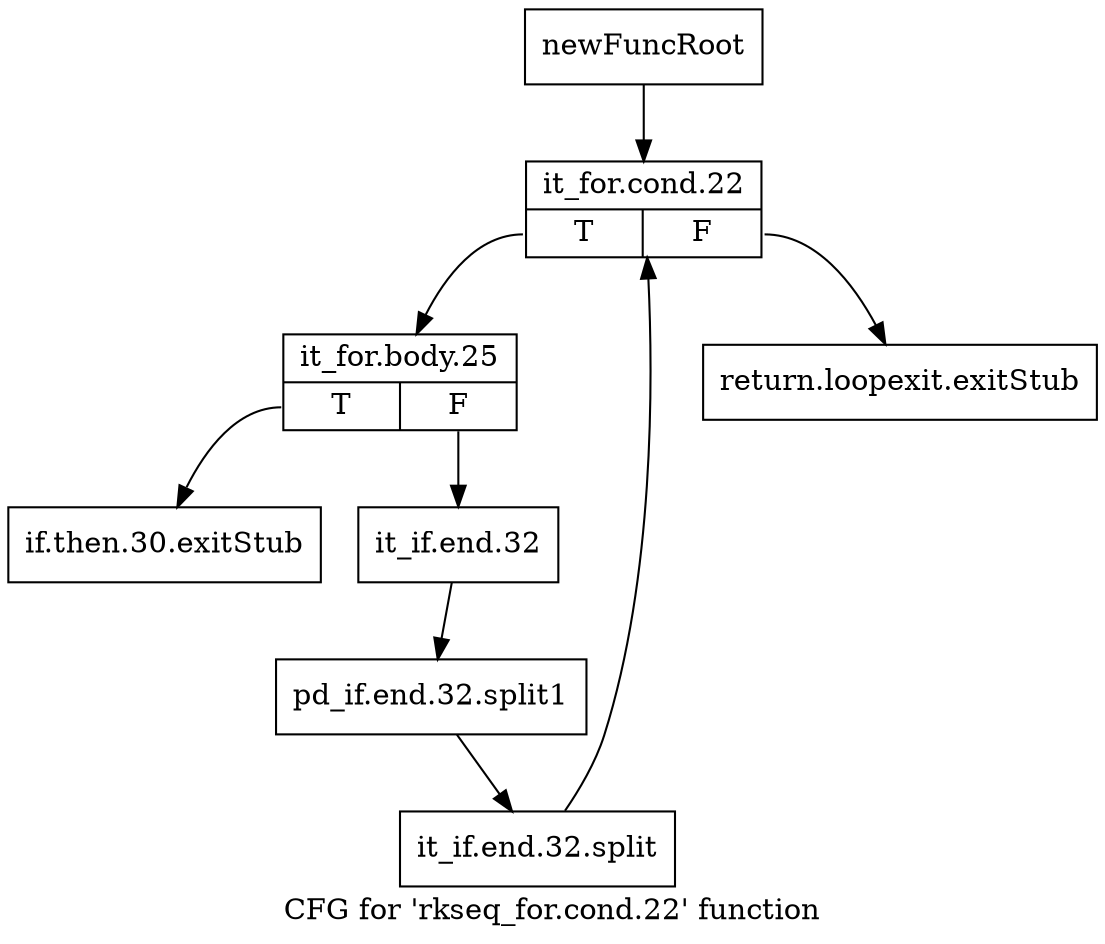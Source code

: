 digraph "CFG for 'rkseq_for.cond.22' function" {
	label="CFG for 'rkseq_for.cond.22' function";

	Node0x33a98f0 [shape=record,label="{newFuncRoot}"];
	Node0x33a98f0 -> Node0x33a99e0;
	Node0x33a9940 [shape=record,label="{return.loopexit.exitStub}"];
	Node0x33a9990 [shape=record,label="{if.then.30.exitStub}"];
	Node0x33a99e0 [shape=record,label="{it_for.cond.22|{<s0>T|<s1>F}}"];
	Node0x33a99e0:s0 -> Node0x33a9a30;
	Node0x33a99e0:s1 -> Node0x33a9940;
	Node0x33a9a30 [shape=record,label="{it_for.body.25|{<s0>T|<s1>F}}"];
	Node0x33a9a30:s0 -> Node0x33a9990;
	Node0x33a9a30:s1 -> Node0x33a9a80;
	Node0x33a9a80 [shape=record,label="{it_if.end.32}"];
	Node0x33a9a80 -> Node0x394b5d0;
	Node0x394b5d0 [shape=record,label="{pd_if.end.32.split1}"];
	Node0x394b5d0 -> Node0x38ab5f0;
	Node0x38ab5f0 [shape=record,label="{it_if.end.32.split}"];
	Node0x38ab5f0 -> Node0x33a99e0;
}
